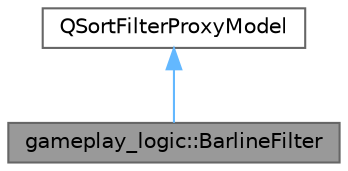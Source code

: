 digraph "gameplay_logic::BarlineFilter"
{
 // LATEX_PDF_SIZE
  bgcolor="transparent";
  edge [fontname=Helvetica,fontsize=10,labelfontname=Helvetica,labelfontsize=10];
  node [fontname=Helvetica,fontsize=10,shape=box,height=0.2,width=0.4];
  Node1 [id="Node000001",label="gameplay_logic::BarlineFilter",height=0.2,width=0.4,color="gray40", fillcolor="grey60", style="filled", fontcolor="black",tooltip="A filter model that only shows the barlines that are in the visible area."];
  Node2 -> Node1 [id="edge1_Node000001_Node000002",dir="back",color="steelblue1",style="solid",tooltip=" "];
  Node2 [id="Node000002",label="QSortFilterProxyModel",height=0.2,width=0.4,color="gray40", fillcolor="white", style="filled",tooltip=" "];
}
